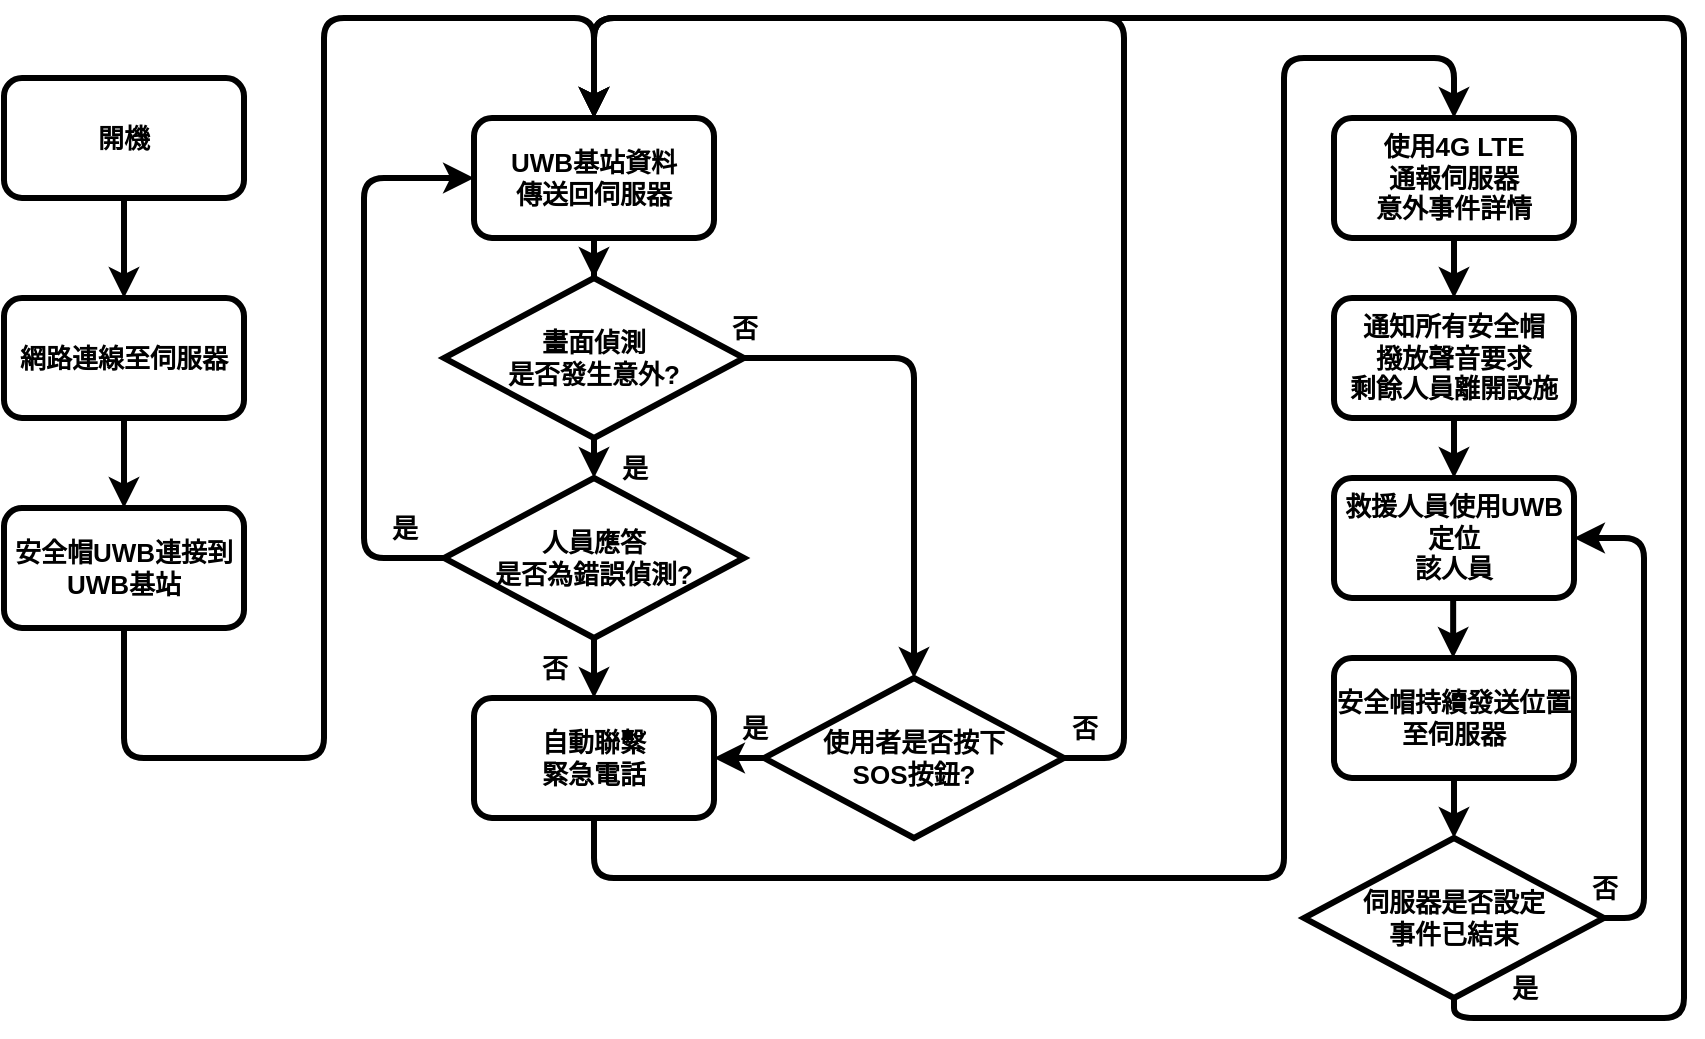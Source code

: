 <mxfile version="27.1.3">
  <diagram name="第 1 页" id="a0nKjG9fZwDfKFeWwZh4">
    <mxGraphModel dx="1232" dy="696" grid="1" gridSize="10" guides="1" tooltips="1" connect="1" arrows="1" fold="1" page="1" pageScale="1" pageWidth="1440" pageHeight="1440" math="0" shadow="0">
      <root>
        <mxCell id="0" />
        <mxCell id="1" parent="0" />
        <mxCell id="T61uVOdUMud9WGPj7bag-1" value="" style="edgeStyle=orthogonalEdgeStyle;rounded=1;orthogonalLoop=1;jettySize=auto;html=1;fontColor=default;strokeWidth=3;labelBackgroundColor=none;fontSize=13;" edge="1" parent="1" source="T61uVOdUMud9WGPj7bag-2" target="T61uVOdUMud9WGPj7bag-4">
          <mxGeometry relative="1" as="geometry" />
        </mxCell>
        <mxCell id="T61uVOdUMud9WGPj7bag-2" value="&lt;font&gt;&lt;b&gt;開機&lt;/b&gt;&lt;/font&gt;" style="rounded=1;whiteSpace=wrap;html=1;movable=1;resizable=1;rotatable=1;deletable=1;editable=1;locked=0;connectable=1;labelBackgroundColor=none;strokeWidth=3;fontSize=13;" vertex="1" parent="1">
          <mxGeometry x="450" y="750" width="120" height="60" as="geometry" />
        </mxCell>
        <mxCell id="T61uVOdUMud9WGPj7bag-3" value="" style="edgeStyle=orthogonalEdgeStyle;rounded=1;orthogonalLoop=1;jettySize=auto;html=1;movable=1;resizable=1;rotatable=1;deletable=1;editable=1;locked=0;connectable=1;labelBackgroundColor=none;fontColor=default;strokeWidth=3;fontSize=13;" edge="1" parent="1" source="T61uVOdUMud9WGPj7bag-4" target="T61uVOdUMud9WGPj7bag-6">
          <mxGeometry relative="1" as="geometry" />
        </mxCell>
        <mxCell id="T61uVOdUMud9WGPj7bag-4" value="&lt;span&gt;&lt;b&gt;網路連線至伺服器&lt;/b&gt;&lt;/span&gt;" style="rounded=1;whiteSpace=wrap;html=1;movable=1;resizable=1;rotatable=1;deletable=1;editable=1;locked=0;connectable=1;labelBackgroundColor=none;strokeWidth=3;fontSize=13;" vertex="1" parent="1">
          <mxGeometry x="450" y="860" width="120" height="60" as="geometry" />
        </mxCell>
        <mxCell id="T61uVOdUMud9WGPj7bag-6" value="&lt;span&gt;&lt;b&gt;安全帽UWB連接到UWB基站&lt;/b&gt;&lt;/span&gt;" style="rounded=1;whiteSpace=wrap;html=1;movable=1;resizable=1;rotatable=1;deletable=1;editable=1;locked=0;connectable=1;labelBackgroundColor=none;strokeWidth=3;fontSize=13;" vertex="1" parent="1">
          <mxGeometry x="450" y="965" width="120" height="60" as="geometry" />
        </mxCell>
        <mxCell id="T61uVOdUMud9WGPj7bag-8" value="&lt;b&gt;&lt;font&gt;救援人員使用UWB定位&lt;/font&gt;&lt;/b&gt;&lt;div&gt;&lt;b style=&quot;background-color: transparent; color: light-dark(rgb(0, 0, 0), rgb(255, 255, 255));&quot;&gt;&lt;font&gt;該人員&lt;/font&gt;&lt;/b&gt;&lt;/div&gt;" style="rounded=1;whiteSpace=wrap;html=1;movable=1;resizable=1;rotatable=1;deletable=1;editable=1;locked=0;connectable=1;labelBackgroundColor=none;strokeWidth=3;fontSize=13;" vertex="1" parent="1">
          <mxGeometry x="1115" y="950" width="120" height="60" as="geometry" />
        </mxCell>
        <mxCell id="T61uVOdUMud9WGPj7bag-41" value="" style="edgeStyle=orthogonalEdgeStyle;rounded=0;orthogonalLoop=1;jettySize=auto;html=1;strokeWidth=3;fontSize=13;" edge="1" parent="1" source="T61uVOdUMud9WGPj7bag-10" target="T61uVOdUMud9WGPj7bag-35">
          <mxGeometry relative="1" as="geometry" />
        </mxCell>
        <mxCell id="T61uVOdUMud9WGPj7bag-10" value="&lt;b&gt;&lt;font&gt;使用4G LTE&lt;/font&gt;&lt;/b&gt;&lt;div&gt;&lt;b&gt;&lt;font&gt;通報伺服器&lt;/font&gt;&lt;/b&gt;&lt;/div&gt;&lt;div&gt;&lt;b&gt;&lt;font&gt;意外事件詳情&lt;/font&gt;&lt;/b&gt;&lt;/div&gt;" style="rounded=1;whiteSpace=wrap;html=1;movable=1;resizable=1;rotatable=1;deletable=1;editable=1;locked=0;connectable=1;labelBackgroundColor=none;strokeWidth=3;fontSize=13;" vertex="1" parent="1">
          <mxGeometry x="1115" y="770" width="120" height="60" as="geometry" />
        </mxCell>
        <mxCell id="T61uVOdUMud9WGPj7bag-11" value="&lt;font&gt;&lt;b&gt;是&lt;/b&gt;&lt;/font&gt;" style="text;html=1;align=center;verticalAlign=middle;resizable=1;points=[];autosize=1;movable=1;rotatable=1;deletable=1;editable=1;locked=0;connectable=1;labelBackgroundColor=none;strokeWidth=3;rounded=1;fontSize=13;" vertex="1" parent="1">
          <mxGeometry x="745" y="930" width="40" height="30" as="geometry" />
        </mxCell>
        <mxCell id="T61uVOdUMud9WGPj7bag-12" value="" style="edgeStyle=orthogonalEdgeStyle;rounded=1;orthogonalLoop=1;jettySize=auto;html=1;fontColor=default;strokeWidth=3;labelBackgroundColor=none;fontSize=13;" edge="1" parent="1" source="T61uVOdUMud9WGPj7bag-13" target="T61uVOdUMud9WGPj7bag-10">
          <mxGeometry relative="1" as="geometry">
            <Array as="points">
              <mxPoint x="745" y="1150" />
              <mxPoint x="1090" y="1150" />
              <mxPoint x="1090" y="740" />
              <mxPoint x="1175" y="740" />
            </Array>
          </mxGeometry>
        </mxCell>
        <mxCell id="T61uVOdUMud9WGPj7bag-13" value="&lt;span&gt;&lt;b&gt;自動聯繫&lt;/b&gt;&lt;/span&gt;&lt;div&gt;&lt;span&gt;&lt;b&gt;緊急電話&lt;/b&gt;&lt;/span&gt;&lt;/div&gt;" style="rounded=1;whiteSpace=wrap;html=1;movable=1;resizable=1;rotatable=1;deletable=1;editable=1;locked=0;connectable=1;labelBackgroundColor=none;strokeWidth=3;fontSize=13;" vertex="1" parent="1">
          <mxGeometry x="685" y="1060" width="120" height="60" as="geometry" />
        </mxCell>
        <mxCell id="T61uVOdUMud9WGPj7bag-14" value="&lt;font&gt;&lt;b&gt;否&lt;/b&gt;&lt;/font&gt;" style="text;html=1;align=center;verticalAlign=middle;resizable=1;points=[];autosize=1;movable=1;rotatable=1;deletable=1;editable=1;locked=0;connectable=1;labelBackgroundColor=none;strokeWidth=3;rounded=1;fontSize=13;" vertex="1" parent="1">
          <mxGeometry x="705" y="1030" width="40" height="30" as="geometry" />
        </mxCell>
        <mxCell id="T61uVOdUMud9WGPj7bag-15" value="&lt;font&gt;&lt;b&gt;是&lt;/b&gt;&lt;/font&gt;" style="text;html=1;align=center;verticalAlign=middle;resizable=1;points=[];autosize=1;movable=1;rotatable=1;deletable=1;editable=1;locked=0;connectable=1;labelBackgroundColor=none;strokeWidth=3;rounded=1;fontSize=13;" vertex="1" parent="1">
          <mxGeometry x="630" y="960" width="40" height="30" as="geometry" />
        </mxCell>
        <mxCell id="T61uVOdUMud9WGPj7bag-16" value="&lt;b&gt;&lt;font&gt;畫面偵測&lt;/font&gt;&lt;/b&gt;&lt;div&gt;&lt;b&gt;&lt;font&gt;是否發生&lt;/font&gt;&lt;/b&gt;&lt;b style=&quot;background-color: transparent; color: light-dark(rgb(0, 0, 0), rgb(255, 255, 255));&quot;&gt;&lt;font&gt;意外?&lt;/font&gt;&lt;/b&gt;&lt;/div&gt;" style="strokeWidth=3;html=1;shape=mxgraph.flowchart.decision;whiteSpace=wrap;movable=1;resizable=1;rotatable=1;deletable=1;editable=1;locked=0;connectable=1;labelBackgroundColor=none;rounded=1;fontSize=13;" vertex="1" parent="1">
          <mxGeometry x="670" y="850" width="150" height="80" as="geometry" />
        </mxCell>
        <mxCell id="T61uVOdUMud9WGPj7bag-17" style="edgeStyle=orthogonalEdgeStyle;rounded=1;orthogonalLoop=1;jettySize=auto;html=1;exitX=0.5;exitY=1;exitDx=0;exitDy=0;exitPerimeter=0;entryX=0.5;entryY=0;entryDx=0;entryDy=0;movable=1;resizable=1;rotatable=1;deletable=1;editable=1;locked=0;connectable=1;labelBackgroundColor=none;fontColor=default;strokeWidth=3;fontSize=13;" edge="1" parent="1" source="T61uVOdUMud9WGPj7bag-19" target="T61uVOdUMud9WGPj7bag-13">
          <mxGeometry relative="1" as="geometry" />
        </mxCell>
        <mxCell id="T61uVOdUMud9WGPj7bag-18" style="edgeStyle=orthogonalEdgeStyle;rounded=1;orthogonalLoop=1;jettySize=auto;html=1;fontColor=default;entryX=0;entryY=0.5;entryDx=0;entryDy=0;strokeWidth=3;labelBackgroundColor=none;fontSize=13;" edge="1" parent="1" source="T61uVOdUMud9WGPj7bag-19" target="T61uVOdUMud9WGPj7bag-29">
          <mxGeometry relative="1" as="geometry">
            <mxPoint x="600" y="1060" as="targetPoint" />
            <Array as="points">
              <mxPoint x="630" y="990" />
              <mxPoint x="630" y="800" />
            </Array>
          </mxGeometry>
        </mxCell>
        <mxCell id="T61uVOdUMud9WGPj7bag-19" value="&lt;div&gt;&lt;font&gt;&lt;b&gt;人員應答&lt;/b&gt;&lt;/font&gt;&lt;/div&gt;&lt;div&gt;&lt;font&gt;&lt;b&gt;是否為錯誤偵測&lt;/b&gt;&lt;b&gt;&lt;font&gt;?&lt;/font&gt;&lt;/b&gt;&lt;/font&gt;&lt;/div&gt;" style="strokeWidth=3;html=1;shape=mxgraph.flowchart.decision;whiteSpace=wrap;movable=1;resizable=1;rotatable=1;deletable=1;editable=1;locked=0;connectable=1;labelBackgroundColor=none;rounded=1;fontSize=13;" vertex="1" parent="1">
          <mxGeometry x="670" y="950" width="150" height="80" as="geometry" />
        </mxCell>
        <mxCell id="T61uVOdUMud9WGPj7bag-20" style="edgeStyle=orthogonalEdgeStyle;rounded=1;orthogonalLoop=1;jettySize=auto;html=1;exitX=0.5;exitY=1;exitDx=0;exitDy=0;exitPerimeter=0;entryX=0.5;entryY=0;entryDx=0;entryDy=0;entryPerimeter=0;movable=1;resizable=1;rotatable=1;deletable=1;editable=1;locked=0;connectable=1;labelBackgroundColor=none;fontColor=default;strokeWidth=3;fontSize=13;" edge="1" parent="1" source="T61uVOdUMud9WGPj7bag-16" target="T61uVOdUMud9WGPj7bag-19">
          <mxGeometry relative="1" as="geometry" />
        </mxCell>
        <mxCell id="T61uVOdUMud9WGPj7bag-21" style="edgeStyle=orthogonalEdgeStyle;rounded=1;orthogonalLoop=1;jettySize=auto;html=1;exitX=0.5;exitY=1;exitDx=0;exitDy=0;movable=1;resizable=1;rotatable=1;deletable=1;editable=1;locked=0;connectable=1;labelBackgroundColor=none;fontColor=default;strokeWidth=3;entryX=0.5;entryY=0;entryDx=0;entryDy=0;fontSize=13;" edge="1" parent="1" source="T61uVOdUMud9WGPj7bag-6" target="T61uVOdUMud9WGPj7bag-29">
          <mxGeometry relative="1" as="geometry">
            <Array as="points">
              <mxPoint x="510" y="1090" />
              <mxPoint x="610" y="1090" />
              <mxPoint x="610" y="720" />
              <mxPoint x="745" y="720" />
            </Array>
            <mxPoint x="510" y="1130" as="sourcePoint" />
            <mxPoint x="850" y="700" as="targetPoint" />
          </mxGeometry>
        </mxCell>
        <mxCell id="T61uVOdUMud9WGPj7bag-22" style="edgeStyle=orthogonalEdgeStyle;rounded=0;orthogonalLoop=1;jettySize=auto;html=1;exitX=0;exitY=0.5;exitDx=0;exitDy=0;exitPerimeter=0;entryX=1;entryY=0.5;entryDx=0;entryDy=0;strokeWidth=3;labelBackgroundColor=none;fontColor=default;fontSize=13;" edge="1" parent="1" source="T61uVOdUMud9WGPj7bag-23" target="T61uVOdUMud9WGPj7bag-13">
          <mxGeometry relative="1" as="geometry" />
        </mxCell>
        <mxCell id="T61uVOdUMud9WGPj7bag-23" value="&lt;b&gt;&lt;font&gt;使用者是否按下&lt;/font&gt;&lt;/b&gt;&lt;div&gt;&lt;b&gt;&lt;font&gt;SOS按鈕?&lt;/font&gt;&lt;/b&gt;&lt;/div&gt;" style="strokeWidth=3;html=1;shape=mxgraph.flowchart.decision;whiteSpace=wrap;movable=1;resizable=1;rotatable=1;deletable=1;editable=1;locked=0;connectable=1;labelBackgroundColor=none;rounded=1;fontSize=13;" vertex="1" parent="1">
          <mxGeometry x="830" y="1050" width="150" height="80" as="geometry" />
        </mxCell>
        <mxCell id="T61uVOdUMud9WGPj7bag-24" style="edgeStyle=orthogonalEdgeStyle;rounded=1;orthogonalLoop=1;jettySize=auto;html=1;exitX=1;exitY=0.5;exitDx=0;exitDy=0;exitPerimeter=0;entryX=0.5;entryY=0;entryDx=0;entryDy=0;entryPerimeter=0;fontColor=default;strokeWidth=3;labelBackgroundColor=none;fontSize=13;" edge="1" parent="1" source="T61uVOdUMud9WGPj7bag-16" target="T61uVOdUMud9WGPj7bag-23">
          <mxGeometry relative="1" as="geometry" />
        </mxCell>
        <mxCell id="T61uVOdUMud9WGPj7bag-25" value="&lt;font&gt;&lt;b&gt;否&lt;/b&gt;&lt;/font&gt;" style="text;html=1;align=center;verticalAlign=middle;resizable=1;points=[];autosize=1;movable=1;rotatable=1;deletable=1;editable=1;locked=0;connectable=1;labelBackgroundColor=none;strokeWidth=3;rounded=1;fontSize=13;" vertex="1" parent="1">
          <mxGeometry x="800" y="860" width="40" height="30" as="geometry" />
        </mxCell>
        <mxCell id="T61uVOdUMud9WGPj7bag-26" value="&lt;font&gt;&lt;b&gt;是&lt;/b&gt;&lt;/font&gt;" style="text;html=1;align=center;verticalAlign=middle;resizable=1;points=[];autosize=1;movable=1;rotatable=1;deletable=1;editable=1;locked=0;connectable=1;labelBackgroundColor=none;strokeWidth=3;rounded=1;fontSize=13;" vertex="1" parent="1">
          <mxGeometry x="805" y="1060" width="40" height="30" as="geometry" />
        </mxCell>
        <mxCell id="T61uVOdUMud9WGPj7bag-27" value="&lt;font&gt;&lt;b&gt;否&lt;/b&gt;&lt;/font&gt;" style="text;html=1;align=center;verticalAlign=middle;resizable=1;points=[];autosize=1;movable=1;rotatable=1;deletable=1;editable=1;locked=0;connectable=1;labelBackgroundColor=none;strokeWidth=3;rounded=1;fontSize=13;" vertex="1" parent="1">
          <mxGeometry x="970" y="1060" width="40" height="30" as="geometry" />
        </mxCell>
        <mxCell id="T61uVOdUMud9WGPj7bag-28" style="edgeStyle=orthogonalEdgeStyle;rounded=1;orthogonalLoop=1;jettySize=auto;html=1;exitX=1;exitY=0.5;exitDx=0;exitDy=0;exitPerimeter=0;strokeWidth=3;curved=0;labelBackgroundColor=none;fontColor=default;entryX=0.5;entryY=0;entryDx=0;entryDy=0;fontSize=13;" edge="1" parent="1" source="T61uVOdUMud9WGPj7bag-23" target="T61uVOdUMud9WGPj7bag-29">
          <mxGeometry relative="1" as="geometry">
            <Array as="points">
              <mxPoint x="1010" y="1090" />
              <mxPoint x="1010" y="720" />
              <mxPoint x="745" y="720" />
            </Array>
            <mxPoint x="850" y="700" as="targetPoint" />
          </mxGeometry>
        </mxCell>
        <mxCell id="T61uVOdUMud9WGPj7bag-31" value="" style="edgeStyle=orthogonalEdgeStyle;rounded=0;orthogonalLoop=1;jettySize=auto;html=1;strokeWidth=3;fontSize=13;" edge="1" parent="1" source="T61uVOdUMud9WGPj7bag-29" target="T61uVOdUMud9WGPj7bag-16">
          <mxGeometry relative="1" as="geometry" />
        </mxCell>
        <mxCell id="T61uVOdUMud9WGPj7bag-29" value="&lt;span&gt;&lt;b&gt;UWB基站資料&lt;/b&gt;&lt;/span&gt;&lt;div&gt;&lt;span&gt;&lt;b&gt;傳送回伺服器&lt;/b&gt;&lt;/span&gt;&lt;/div&gt;" style="rounded=1;whiteSpace=wrap;html=1;movable=1;resizable=1;rotatable=1;deletable=1;editable=1;locked=0;connectable=1;labelBackgroundColor=none;strokeWidth=3;fontSize=13;" vertex="1" parent="1">
          <mxGeometry x="685" y="770" width="120" height="60" as="geometry" />
        </mxCell>
        <mxCell id="T61uVOdUMud9WGPj7bag-44" value="" style="edgeStyle=orthogonalEdgeStyle;rounded=0;orthogonalLoop=1;jettySize=auto;html=1;strokeWidth=3;fontSize=13;" edge="1" parent="1" source="T61uVOdUMud9WGPj7bag-35" target="T61uVOdUMud9WGPj7bag-8">
          <mxGeometry relative="1" as="geometry" />
        </mxCell>
        <mxCell id="T61uVOdUMud9WGPj7bag-35" value="&lt;b&gt;&lt;font&gt;通知所有安全帽&lt;/font&gt;&lt;/b&gt;&lt;div&gt;&lt;b&gt;&lt;font&gt;撥放聲音要求&lt;/font&gt;&lt;/b&gt;&lt;/div&gt;&lt;div&gt;&lt;b&gt;&lt;font&gt;剩餘人員離開設施&lt;/font&gt;&lt;/b&gt;&lt;/div&gt;" style="rounded=1;whiteSpace=wrap;html=1;movable=1;resizable=1;rotatable=1;deletable=1;editable=1;locked=0;connectable=1;labelBackgroundColor=none;strokeWidth=3;fontSize=13;" vertex="1" parent="1">
          <mxGeometry x="1115" y="860" width="120" height="60" as="geometry" />
        </mxCell>
        <mxCell id="T61uVOdUMud9WGPj7bag-55" value="" style="edgeStyle=orthogonalEdgeStyle;rounded=0;orthogonalLoop=1;jettySize=auto;html=1;fontSize=12;strokeWidth=3;" edge="1" parent="1" source="T61uVOdUMud9WGPj7bag-50" target="T61uVOdUMud9WGPj7bag-54">
          <mxGeometry relative="1" as="geometry" />
        </mxCell>
        <mxCell id="T61uVOdUMud9WGPj7bag-50" value="&lt;span&gt;&lt;b&gt;安全帽持續發送位置至伺服器&lt;/b&gt;&lt;/span&gt;" style="rounded=1;whiteSpace=wrap;html=1;movable=1;resizable=1;rotatable=1;deletable=1;editable=1;locked=0;connectable=1;labelBackgroundColor=none;strokeWidth=3;fontSize=13;" vertex="1" parent="1">
          <mxGeometry x="1115" y="1040" width="120" height="60" as="geometry" />
        </mxCell>
        <mxCell id="T61uVOdUMud9WGPj7bag-51" value="" style="edgeStyle=orthogonalEdgeStyle;rounded=0;orthogonalLoop=1;jettySize=auto;html=1;strokeWidth=3;fontSize=13;" edge="1" parent="1">
          <mxGeometry relative="1" as="geometry">
            <mxPoint x="1174.58" y="1010" as="sourcePoint" />
            <mxPoint x="1174.58" y="1040" as="targetPoint" />
          </mxGeometry>
        </mxCell>
        <mxCell id="T61uVOdUMud9WGPj7bag-56" style="edgeStyle=orthogonalEdgeStyle;rounded=1;orthogonalLoop=1;jettySize=auto;html=1;entryX=0.5;entryY=0;entryDx=0;entryDy=0;strokeWidth=3;curved=0;" edge="1" parent="1" source="T61uVOdUMud9WGPj7bag-54" target="T61uVOdUMud9WGPj7bag-29">
          <mxGeometry relative="1" as="geometry">
            <Array as="points">
              <mxPoint x="1175" y="1220" />
              <mxPoint x="1290" y="1220" />
              <mxPoint x="1290" y="720" />
              <mxPoint x="745" y="720" />
            </Array>
          </mxGeometry>
        </mxCell>
        <mxCell id="T61uVOdUMud9WGPj7bag-59" style="edgeStyle=orthogonalEdgeStyle;rounded=1;orthogonalLoop=1;jettySize=auto;html=1;exitX=1;exitY=0.5;exitDx=0;exitDy=0;exitPerimeter=0;entryX=1;entryY=0.5;entryDx=0;entryDy=0;curved=0;strokeWidth=3;" edge="1" parent="1" source="T61uVOdUMud9WGPj7bag-54" target="T61uVOdUMud9WGPj7bag-8">
          <mxGeometry relative="1" as="geometry" />
        </mxCell>
        <mxCell id="T61uVOdUMud9WGPj7bag-54" value="&lt;b&gt;伺服器是否設定&lt;/b&gt;&lt;div&gt;&lt;b&gt;事件&lt;span style=&quot;background-color: transparent; color: light-dark(rgb(0, 0, 0), rgb(255, 255, 255));&quot;&gt;已結束&lt;/span&gt;&lt;/b&gt;&lt;/div&gt;" style="strokeWidth=3;html=1;shape=mxgraph.flowchart.decision;whiteSpace=wrap;movable=1;resizable=1;rotatable=1;deletable=1;editable=1;locked=0;connectable=1;labelBackgroundColor=none;rounded=1;fontSize=13;" vertex="1" parent="1">
          <mxGeometry x="1100" y="1130" width="150" height="80" as="geometry" />
        </mxCell>
        <mxCell id="T61uVOdUMud9WGPj7bag-60" value="&lt;font&gt;&lt;b&gt;否&lt;/b&gt;&lt;/font&gt;" style="text;html=1;align=center;verticalAlign=middle;resizable=1;points=[];autosize=1;movable=1;rotatable=1;deletable=1;editable=1;locked=0;connectable=1;labelBackgroundColor=none;strokeWidth=3;rounded=1;fontSize=13;" vertex="1" parent="1">
          <mxGeometry x="1230" y="1140" width="40" height="30" as="geometry" />
        </mxCell>
        <mxCell id="T61uVOdUMud9WGPj7bag-61" value="&lt;font&gt;&lt;b&gt;是&lt;/b&gt;&lt;/font&gt;" style="text;html=1;align=center;verticalAlign=middle;resizable=1;points=[];autosize=1;movable=1;rotatable=1;deletable=1;editable=1;locked=0;connectable=1;labelBackgroundColor=none;strokeWidth=3;rounded=1;fontSize=13;" vertex="1" parent="1">
          <mxGeometry x="1190" y="1190" width="40" height="30" as="geometry" />
        </mxCell>
      </root>
    </mxGraphModel>
  </diagram>
</mxfile>
